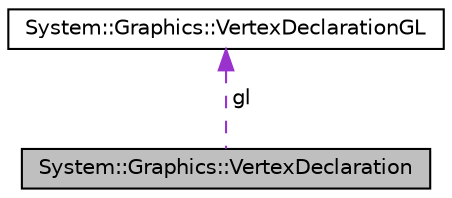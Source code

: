 digraph G
{
  edge [fontname="Helvetica",fontsize="10",labelfontname="Helvetica",labelfontsize="10"];
  node [fontname="Helvetica",fontsize="10",shape=record];
  Node1 [label="System::Graphics::VertexDeclaration",height=0.2,width=0.4,color="black", fillcolor="grey75", style="filled" fontcolor="black"];
  Node2 -> Node1 [dir="back",color="darkorchid3",fontsize="10",style="dashed",label=" gl" ,fontname="Helvetica"];
  Node2 [label="System::Graphics::VertexDeclarationGL",height=0.2,width=0.4,color="black", fillcolor="white", style="filled",URL="$class_system_1_1_graphics_1_1_vertex_declaration_g_l.html"];
}
